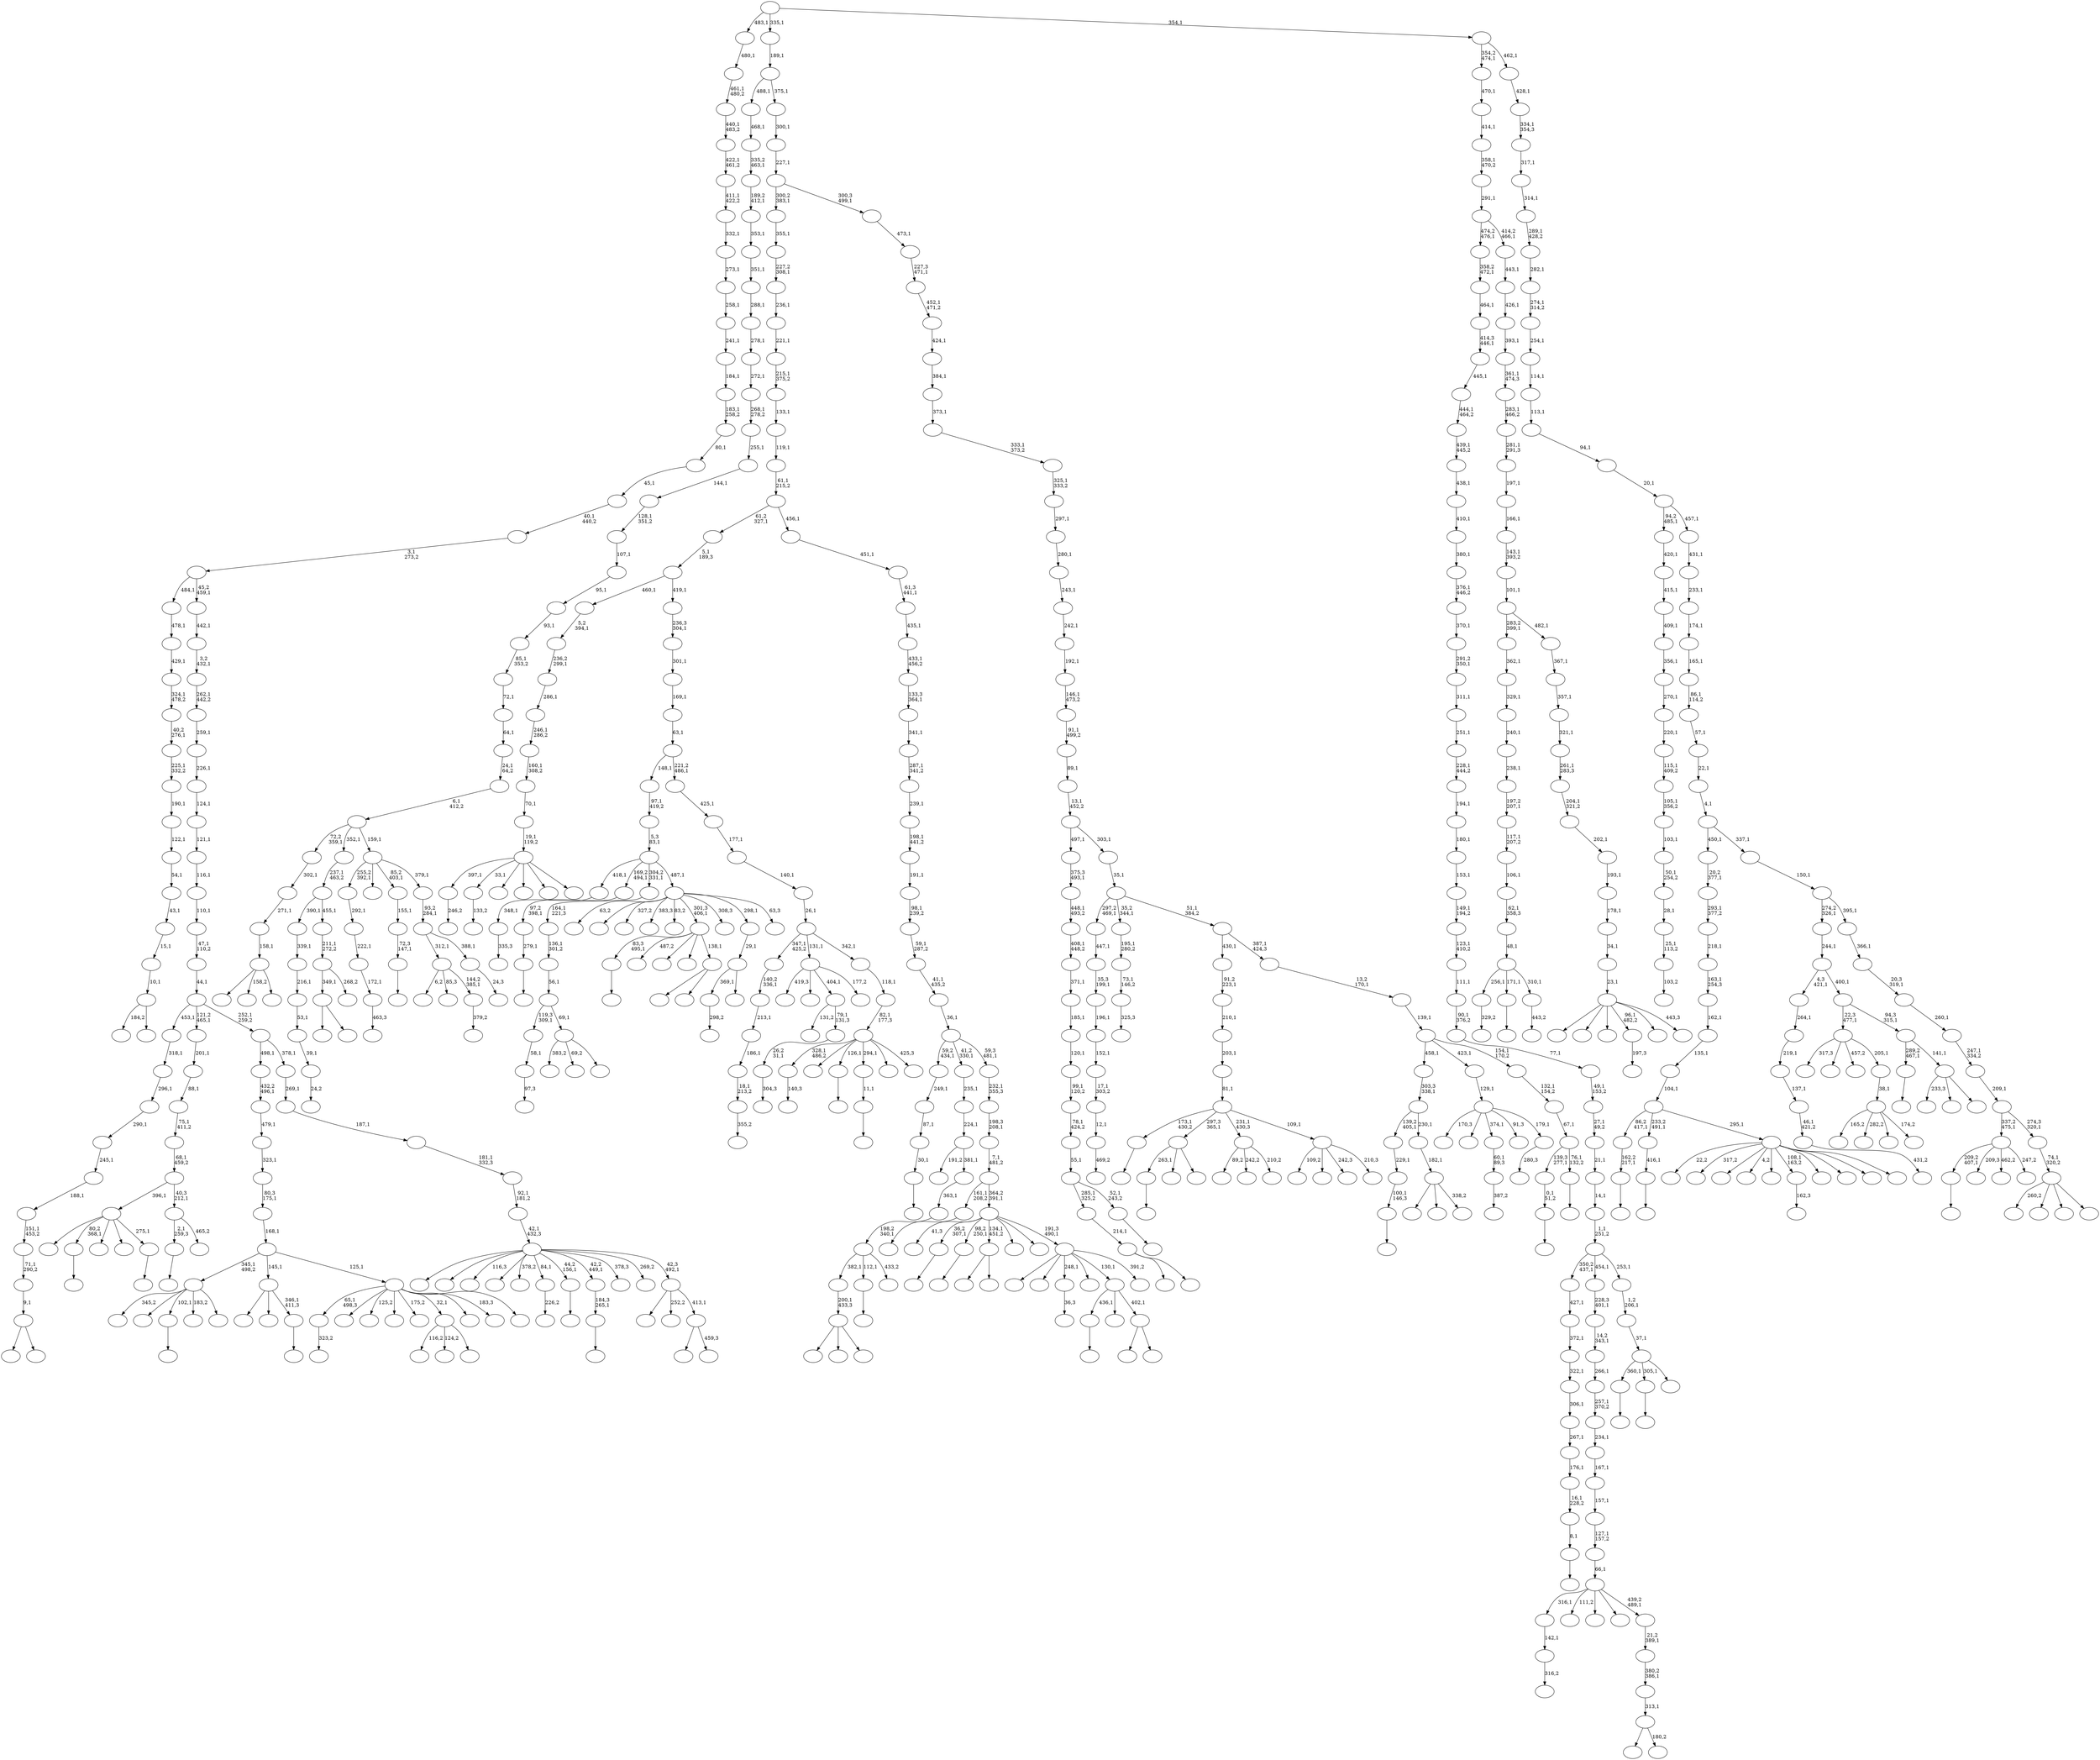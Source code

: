 digraph T {
	700 [label=""]
	699 [label=""]
	698 [label=""]
	697 [label=""]
	696 [label=""]
	695 [label=""]
	694 [label=""]
	693 [label=""]
	692 [label=""]
	691 [label=""]
	690 [label=""]
	689 [label=""]
	688 [label=""]
	687 [label=""]
	686 [label=""]
	685 [label=""]
	684 [label=""]
	683 [label=""]
	682 [label=""]
	681 [label=""]
	680 [label=""]
	679 [label=""]
	678 [label=""]
	677 [label=""]
	676 [label=""]
	675 [label=""]
	674 [label=""]
	673 [label=""]
	672 [label=""]
	671 [label=""]
	670 [label=""]
	669 [label=""]
	668 [label=""]
	667 [label=""]
	666 [label=""]
	665 [label=""]
	664 [label=""]
	663 [label=""]
	662 [label=""]
	661 [label=""]
	660 [label=""]
	659 [label=""]
	658 [label=""]
	657 [label=""]
	656 [label=""]
	655 [label=""]
	654 [label=""]
	653 [label=""]
	652 [label=""]
	651 [label=""]
	650 [label=""]
	649 [label=""]
	648 [label=""]
	647 [label=""]
	646 [label=""]
	645 [label=""]
	644 [label=""]
	643 [label=""]
	642 [label=""]
	641 [label=""]
	640 [label=""]
	639 [label=""]
	638 [label=""]
	637 [label=""]
	636 [label=""]
	635 [label=""]
	634 [label=""]
	633 [label=""]
	632 [label=""]
	631 [label=""]
	630 [label=""]
	629 [label=""]
	628 [label=""]
	627 [label=""]
	626 [label=""]
	625 [label=""]
	624 [label=""]
	623 [label=""]
	622 [label=""]
	621 [label=""]
	620 [label=""]
	619 [label=""]
	618 [label=""]
	617 [label=""]
	616 [label=""]
	615 [label=""]
	614 [label=""]
	613 [label=""]
	612 [label=""]
	611 [label=""]
	610 [label=""]
	609 [label=""]
	608 [label=""]
	607 [label=""]
	606 [label=""]
	605 [label=""]
	604 [label=""]
	603 [label=""]
	602 [label=""]
	601 [label=""]
	600 [label=""]
	599 [label=""]
	598 [label=""]
	597 [label=""]
	596 [label=""]
	595 [label=""]
	594 [label=""]
	593 [label=""]
	592 [label=""]
	591 [label=""]
	590 [label=""]
	589 [label=""]
	588 [label=""]
	587 [label=""]
	586 [label=""]
	585 [label=""]
	584 [label=""]
	583 [label=""]
	582 [label=""]
	581 [label=""]
	580 [label=""]
	579 [label=""]
	578 [label=""]
	577 [label=""]
	576 [label=""]
	575 [label=""]
	574 [label=""]
	573 [label=""]
	572 [label=""]
	571 [label=""]
	570 [label=""]
	569 [label=""]
	568 [label=""]
	567 [label=""]
	566 [label=""]
	565 [label=""]
	564 [label=""]
	563 [label=""]
	562 [label=""]
	561 [label=""]
	560 [label=""]
	559 [label=""]
	558 [label=""]
	557 [label=""]
	556 [label=""]
	555 [label=""]
	554 [label=""]
	553 [label=""]
	552 [label=""]
	551 [label=""]
	550 [label=""]
	549 [label=""]
	548 [label=""]
	547 [label=""]
	546 [label=""]
	545 [label=""]
	544 [label=""]
	543 [label=""]
	542 [label=""]
	541 [label=""]
	540 [label=""]
	539 [label=""]
	538 [label=""]
	537 [label=""]
	536 [label=""]
	535 [label=""]
	534 [label=""]
	533 [label=""]
	532 [label=""]
	531 [label=""]
	530 [label=""]
	529 [label=""]
	528 [label=""]
	527 [label=""]
	526 [label=""]
	525 [label=""]
	524 [label=""]
	523 [label=""]
	522 [label=""]
	521 [label=""]
	520 [label=""]
	519 [label=""]
	518 [label=""]
	517 [label=""]
	516 [label=""]
	515 [label=""]
	514 [label=""]
	513 [label=""]
	512 [label=""]
	511 [label=""]
	510 [label=""]
	509 [label=""]
	508 [label=""]
	507 [label=""]
	506 [label=""]
	505 [label=""]
	504 [label=""]
	503 [label=""]
	502 [label=""]
	501 [label=""]
	500 [label=""]
	499 [label=""]
	498 [label=""]
	497 [label=""]
	496 [label=""]
	495 [label=""]
	494 [label=""]
	493 [label=""]
	492 [label=""]
	491 [label=""]
	490 [label=""]
	489 [label=""]
	488 [label=""]
	487 [label=""]
	486 [label=""]
	485 [label=""]
	484 [label=""]
	483 [label=""]
	482 [label=""]
	481 [label=""]
	480 [label=""]
	479 [label=""]
	478 [label=""]
	477 [label=""]
	476 [label=""]
	475 [label=""]
	474 [label=""]
	473 [label=""]
	472 [label=""]
	471 [label=""]
	470 [label=""]
	469 [label=""]
	468 [label=""]
	467 [label=""]
	466 [label=""]
	465 [label=""]
	464 [label=""]
	463 [label=""]
	462 [label=""]
	461 [label=""]
	460 [label=""]
	459 [label=""]
	458 [label=""]
	457 [label=""]
	456 [label=""]
	455 [label=""]
	454 [label=""]
	453 [label=""]
	452 [label=""]
	451 [label=""]
	450 [label=""]
	449 [label=""]
	448 [label=""]
	447 [label=""]
	446 [label=""]
	445 [label=""]
	444 [label=""]
	443 [label=""]
	442 [label=""]
	441 [label=""]
	440 [label=""]
	439 [label=""]
	438 [label=""]
	437 [label=""]
	436 [label=""]
	435 [label=""]
	434 [label=""]
	433 [label=""]
	432 [label=""]
	431 [label=""]
	430 [label=""]
	429 [label=""]
	428 [label=""]
	427 [label=""]
	426 [label=""]
	425 [label=""]
	424 [label=""]
	423 [label=""]
	422 [label=""]
	421 [label=""]
	420 [label=""]
	419 [label=""]
	418 [label=""]
	417 [label=""]
	416 [label=""]
	415 [label=""]
	414 [label=""]
	413 [label=""]
	412 [label=""]
	411 [label=""]
	410 [label=""]
	409 [label=""]
	408 [label=""]
	407 [label=""]
	406 [label=""]
	405 [label=""]
	404 [label=""]
	403 [label=""]
	402 [label=""]
	401 [label=""]
	400 [label=""]
	399 [label=""]
	398 [label=""]
	397 [label=""]
	396 [label=""]
	395 [label=""]
	394 [label=""]
	393 [label=""]
	392 [label=""]
	391 [label=""]
	390 [label=""]
	389 [label=""]
	388 [label=""]
	387 [label=""]
	386 [label=""]
	385 [label=""]
	384 [label=""]
	383 [label=""]
	382 [label=""]
	381 [label=""]
	380 [label=""]
	379 [label=""]
	378 [label=""]
	377 [label=""]
	376 [label=""]
	375 [label=""]
	374 [label=""]
	373 [label=""]
	372 [label=""]
	371 [label=""]
	370 [label=""]
	369 [label=""]
	368 [label=""]
	367 [label=""]
	366 [label=""]
	365 [label=""]
	364 [label=""]
	363 [label=""]
	362 [label=""]
	361 [label=""]
	360 [label=""]
	359 [label=""]
	358 [label=""]
	357 [label=""]
	356 [label=""]
	355 [label=""]
	354 [label=""]
	353 [label=""]
	352 [label=""]
	351 [label=""]
	350 [label=""]
	349 [label=""]
	348 [label=""]
	347 [label=""]
	346 [label=""]
	345 [label=""]
	344 [label=""]
	343 [label=""]
	342 [label=""]
	341 [label=""]
	340 [label=""]
	339 [label=""]
	338 [label=""]
	337 [label=""]
	336 [label=""]
	335 [label=""]
	334 [label=""]
	333 [label=""]
	332 [label=""]
	331 [label=""]
	330 [label=""]
	329 [label=""]
	328 [label=""]
	327 [label=""]
	326 [label=""]
	325 [label=""]
	324 [label=""]
	323 [label=""]
	322 [label=""]
	321 [label=""]
	320 [label=""]
	319 [label=""]
	318 [label=""]
	317 [label=""]
	316 [label=""]
	315 [label=""]
	314 [label=""]
	313 [label=""]
	312 [label=""]
	311 [label=""]
	310 [label=""]
	309 [label=""]
	308 [label=""]
	307 [label=""]
	306 [label=""]
	305 [label=""]
	304 [label=""]
	303 [label=""]
	302 [label=""]
	301 [label=""]
	300 [label=""]
	299 [label=""]
	298 [label=""]
	297 [label=""]
	296 [label=""]
	295 [label=""]
	294 [label=""]
	293 [label=""]
	292 [label=""]
	291 [label=""]
	290 [label=""]
	289 [label=""]
	288 [label=""]
	287 [label=""]
	286 [label=""]
	285 [label=""]
	284 [label=""]
	283 [label=""]
	282 [label=""]
	281 [label=""]
	280 [label=""]
	279 [label=""]
	278 [label=""]
	277 [label=""]
	276 [label=""]
	275 [label=""]
	274 [label=""]
	273 [label=""]
	272 [label=""]
	271 [label=""]
	270 [label=""]
	269 [label=""]
	268 [label=""]
	267 [label=""]
	266 [label=""]
	265 [label=""]
	264 [label=""]
	263 [label=""]
	262 [label=""]
	261 [label=""]
	260 [label=""]
	259 [label=""]
	258 [label=""]
	257 [label=""]
	256 [label=""]
	255 [label=""]
	254 [label=""]
	253 [label=""]
	252 [label=""]
	251 [label=""]
	250 [label=""]
	249 [label=""]
	248 [label=""]
	247 [label=""]
	246 [label=""]
	245 [label=""]
	244 [label=""]
	243 [label=""]
	242 [label=""]
	241 [label=""]
	240 [label=""]
	239 [label=""]
	238 [label=""]
	237 [label=""]
	236 [label=""]
	235 [label=""]
	234 [label=""]
	233 [label=""]
	232 [label=""]
	231 [label=""]
	230 [label=""]
	229 [label=""]
	228 [label=""]
	227 [label=""]
	226 [label=""]
	225 [label=""]
	224 [label=""]
	223 [label=""]
	222 [label=""]
	221 [label=""]
	220 [label=""]
	219 [label=""]
	218 [label=""]
	217 [label=""]
	216 [label=""]
	215 [label=""]
	214 [label=""]
	213 [label=""]
	212 [label=""]
	211 [label=""]
	210 [label=""]
	209 [label=""]
	208 [label=""]
	207 [label=""]
	206 [label=""]
	205 [label=""]
	204 [label=""]
	203 [label=""]
	202 [label=""]
	201 [label=""]
	200 [label=""]
	199 [label=""]
	198 [label=""]
	197 [label=""]
	196 [label=""]
	195 [label=""]
	194 [label=""]
	193 [label=""]
	192 [label=""]
	191 [label=""]
	190 [label=""]
	189 [label=""]
	188 [label=""]
	187 [label=""]
	186 [label=""]
	185 [label=""]
	184 [label=""]
	183 [label=""]
	182 [label=""]
	181 [label=""]
	180 [label=""]
	179 [label=""]
	178 [label=""]
	177 [label=""]
	176 [label=""]
	175 [label=""]
	174 [label=""]
	173 [label=""]
	172 [label=""]
	171 [label=""]
	170 [label=""]
	169 [label=""]
	168 [label=""]
	167 [label=""]
	166 [label=""]
	165 [label=""]
	164 [label=""]
	163 [label=""]
	162 [label=""]
	161 [label=""]
	160 [label=""]
	159 [label=""]
	158 [label=""]
	157 [label=""]
	156 [label=""]
	155 [label=""]
	154 [label=""]
	153 [label=""]
	152 [label=""]
	151 [label=""]
	150 [label=""]
	149 [label=""]
	148 [label=""]
	147 [label=""]
	146 [label=""]
	145 [label=""]
	144 [label=""]
	143 [label=""]
	142 [label=""]
	141 [label=""]
	140 [label=""]
	139 [label=""]
	138 [label=""]
	137 [label=""]
	136 [label=""]
	135 [label=""]
	134 [label=""]
	133 [label=""]
	132 [label=""]
	131 [label=""]
	130 [label=""]
	129 [label=""]
	128 [label=""]
	127 [label=""]
	126 [label=""]
	125 [label=""]
	124 [label=""]
	123 [label=""]
	122 [label=""]
	121 [label=""]
	120 [label=""]
	119 [label=""]
	118 [label=""]
	117 [label=""]
	116 [label=""]
	115 [label=""]
	114 [label=""]
	113 [label=""]
	112 [label=""]
	111 [label=""]
	110 [label=""]
	109 [label=""]
	108 [label=""]
	107 [label=""]
	106 [label=""]
	105 [label=""]
	104 [label=""]
	103 [label=""]
	102 [label=""]
	101 [label=""]
	100 [label=""]
	99 [label=""]
	98 [label=""]
	97 [label=""]
	96 [label=""]
	95 [label=""]
	94 [label=""]
	93 [label=""]
	92 [label=""]
	91 [label=""]
	90 [label=""]
	89 [label=""]
	88 [label=""]
	87 [label=""]
	86 [label=""]
	85 [label=""]
	84 [label=""]
	83 [label=""]
	82 [label=""]
	81 [label=""]
	80 [label=""]
	79 [label=""]
	78 [label=""]
	77 [label=""]
	76 [label=""]
	75 [label=""]
	74 [label=""]
	73 [label=""]
	72 [label=""]
	71 [label=""]
	70 [label=""]
	69 [label=""]
	68 [label=""]
	67 [label=""]
	66 [label=""]
	65 [label=""]
	64 [label=""]
	63 [label=""]
	62 [label=""]
	61 [label=""]
	60 [label=""]
	59 [label=""]
	58 [label=""]
	57 [label=""]
	56 [label=""]
	55 [label=""]
	54 [label=""]
	53 [label=""]
	52 [label=""]
	51 [label=""]
	50 [label=""]
	49 [label=""]
	48 [label=""]
	47 [label=""]
	46 [label=""]
	45 [label=""]
	44 [label=""]
	43 [label=""]
	42 [label=""]
	41 [label=""]
	40 [label=""]
	39 [label=""]
	38 [label=""]
	37 [label=""]
	36 [label=""]
	35 [label=""]
	34 [label=""]
	33 [label=""]
	32 [label=""]
	31 [label=""]
	30 [label=""]
	29 [label=""]
	28 [label=""]
	27 [label=""]
	26 [label=""]
	25 [label=""]
	24 [label=""]
	23 [label=""]
	22 [label=""]
	21 [label=""]
	20 [label=""]
	19 [label=""]
	18 [label=""]
	17 [label=""]
	16 [label=""]
	15 [label=""]
	14 [label=""]
	13 [label=""]
	12 [label=""]
	11 [label=""]
	10 [label=""]
	9 [label=""]
	8 [label=""]
	7 [label=""]
	6 [label=""]
	5 [label=""]
	4 [label=""]
	3 [label=""]
	2 [label=""]
	1 [label=""]
	0 [label=""]
	689 -> 690 [label="431,2"]
	688 -> 689 [label="46,1\n421,2"]
	687 -> 688 [label="137,1"]
	686 -> 687 [label="219,1"]
	685 -> 686 [label="264,1"]
	683 -> 684 [label="469,2"]
	682 -> 683 [label="12,1"]
	681 -> 682 [label="17,1\n303,2"]
	680 -> 681 [label="152,1"]
	679 -> 680 [label="196,1"]
	678 -> 679 [label="35,3\n199,1"]
	677 -> 678 [label="447,1"]
	675 -> 676 [label="197,3"]
	670 -> 671 [label="335,3"]
	669 -> 670 [label="348,1"]
	667 -> 668 [label=""]
	662 -> 663 [label=""]
	660 -> 661 [label="246,2"]
	657 -> 658 [label=""]
	652 -> 653 [label="133,2"]
	649 -> 650 [label="329,2"]
	646 -> 647 [label="103,2"]
	645 -> 646 [label="25,1\n113,2"]
	644 -> 645 [label="28,1"]
	643 -> 644 [label="50,1\n254,2"]
	642 -> 643 [label="103,1"]
	641 -> 642 [label="105,1\n356,2"]
	640 -> 641 [label="115,1\n409,2"]
	639 -> 640 [label="220,1"]
	638 -> 639 [label="270,1"]
	637 -> 638 [label="356,1"]
	636 -> 637 [label="409,1"]
	635 -> 636 [label="415,1"]
	634 -> 635 [label="420,1"]
	631 -> 632 [label=""]
	628 -> 629 [label=""]
	623 -> 624 [label="316,2"]
	622 -> 623 [label="142,1"]
	620 -> 621 [label=""]
	619 -> 620 [label="8,1"]
	618 -> 619 [label="16,1\n228,2"]
	617 -> 618 [label="176,1"]
	616 -> 617 [label="267,1"]
	615 -> 616 [label="306,1"]
	614 -> 615 [label="322,1"]
	613 -> 614 [label="372,1"]
	612 -> 613 [label="427,1"]
	609 -> 610 [label="323,2"]
	607 -> 608 [label="36,3"]
	600 -> 601 [label=""]
	599 -> 600 [label="162,2\n217,1"]
	594 -> 595 [label="24,2"]
	593 -> 594 [label="39,1"]
	592 -> 593 [label="53,1"]
	591 -> 592 [label="216,1"]
	590 -> 591 [label="339,1"]
	585 -> 586 [label="379,2"]
	584 -> 674 [label="6,2"]
	584 -> 611 [label="85,3"]
	584 -> 585 [label="144,2\n385,1"]
	579 -> 580 [label=""]
	576 -> 577 [label=""]
	574 -> 575 [label=""]
	573 -> 574 [label="0,1\n51,2"]
	570 -> 571 [label="463,3"]
	569 -> 570 [label="172,1"]
	568 -> 569 [label="222,1"]
	567 -> 568 [label="292,1"]
	562 -> 657 [label="263,1"]
	562 -> 581 [label=""]
	562 -> 563 [label=""]
	559 -> 560 [label="97,3"]
	558 -> 559 [label="58,1"]
	556 -> 557 [label="298,2"]
	548 -> 549 [label=""]
	546 -> 547 [label=""]
	545 -> 546 [label="416,1"]
	541 -> 542 [label=""]
	540 -> 541 [label="30,1"]
	539 -> 540 [label="87,1"]
	538 -> 539 [label="249,1"]
	534 -> 535 [label="226,2"]
	528 -> 529 [label="140,3"]
	523 -> 524 [label="387,2"]
	522 -> 523 [label="60,1\n89,3"]
	518 -> 519 [label=""]
	516 -> 517 [label=""]
	514 -> 630 [label=""]
	514 -> 515 [label=""]
	513 -> 514 [label="214,1"]
	511 -> 512 [label=""]
	509 -> 510 [label=""]
	507 -> 508 [label=""]
	506 -> 672 [label=""]
	506 -> 662 [label="80,2\n368,1"]
	506 -> 597 [label=""]
	506 -> 527 [label=""]
	506 -> 507 [label="275,1"]
	503 -> 660 [label="397,1"]
	503 -> 652 [label="33,1"]
	503 -> 648 [label=""]
	503 -> 633 [label=""]
	503 -> 572 [label=""]
	503 -> 504 [label=""]
	502 -> 503 [label="19,1\n119,2"]
	501 -> 502 [label="70,1"]
	500 -> 501 [label="160,1\n308,2"]
	499 -> 500 [label="246,1\n286,2"]
	498 -> 499 [label="286,1"]
	497 -> 498 [label="236,2\n299,1"]
	496 -> 497 [label="5,2\n394,1"]
	494 -> 495 [label=""]
	490 -> 491 [label=""]
	485 -> 486 [label=""]
	484 -> 485 [label="184,3\n265,1"]
	480 -> 481 [label="325,3"]
	479 -> 480 [label="73,1\n146,2"]
	478 -> 479 [label="195,1\n280,2"]
	476 -> 477 [label=""]
	475 -> 476 [label="100,1\n146,3"]
	474 -> 475 [label="229,1"]
	472 -> 473 [label=""]
	471 -> 513 [label="285,1\n325,2"]
	471 -> 472 [label="52,1\n243,2"]
	470 -> 471 [label="55,1"]
	469 -> 470 [label="78,1\n424,2"]
	468 -> 469 [label="99,1\n120,2"]
	467 -> 468 [label="120,1"]
	466 -> 467 [label="185,1"]
	465 -> 466 [label="371,1"]
	464 -> 465 [label="408,1\n448,2"]
	463 -> 464 [label="448,1\n493,2"]
	462 -> 463 [label="375,3\n493,1"]
	460 -> 596 [label=""]
	460 -> 461 [label="180,2"]
	459 -> 460 [label="313,1"]
	458 -> 459 [label="380,2\n386,1"]
	457 -> 458 [label="21,2\n389,1"]
	456 -> 622 [label="316,1"]
	456 -> 603 [label="111,2"]
	456 -> 588 [label=""]
	456 -> 488 [label=""]
	456 -> 457 [label="439,2\n489,1"]
	455 -> 456 [label="66,1"]
	454 -> 455 [label="127,1\n157,2"]
	453 -> 454 [label="157,1"]
	452 -> 453 [label="167,1"]
	451 -> 452 [label="234,1"]
	450 -> 451 [label="257,1\n370,2"]
	449 -> 450 [label="266,1"]
	448 -> 449 [label="14,2\n343,1"]
	447 -> 448 [label="228,3\n401,1"]
	445 -> 446 [label=""]
	442 -> 443 [label="355,2"]
	441 -> 442 [label="18,1\n213,2"]
	440 -> 441 [label="186,1"]
	439 -> 440 [label="213,1"]
	438 -> 439 [label="140,2\n336,1"]
	433 -> 627 [label=""]
	433 -> 487 [label=""]
	433 -> 434 [label=""]
	432 -> 433 [label="200,1\n433,3"]
	429 -> 602 [label=""]
	429 -> 430 [label=""]
	424 -> 656 [label=""]
	424 -> 425 [label=""]
	423 -> 424 [label="9,1"]
	422 -> 423 [label="71,1\n290,2"]
	421 -> 422 [label="151,1\n453,2"]
	420 -> 421 [label="188,1"]
	419 -> 420 [label="245,1"]
	418 -> 419 [label="290,1"]
	417 -> 418 [label="296,1"]
	416 -> 417 [label="318,1"]
	413 -> 414 [label="162,3"]
	409 -> 410 [label="443,2"]
	408 -> 649 [label="256,1"]
	408 -> 516 [label="171,1"]
	408 -> 409 [label="310,1"]
	407 -> 408 [label="48,1"]
	406 -> 407 [label="62,1\n358,3"]
	405 -> 406 [label="106,1"]
	404 -> 405 [label="117,1\n207,2"]
	403 -> 404 [label="197,2\n207,1"]
	402 -> 403 [label="238,1"]
	401 -> 402 [label="240,1"]
	400 -> 401 [label="329,1"]
	399 -> 400 [label="362,1"]
	397 -> 665 [label="89,2"]
	397 -> 483 [label="242,2"]
	397 -> 398 [label="210,2"]
	395 -> 626 [label=""]
	395 -> 532 [label="158,2"]
	395 -> 396 [label=""]
	394 -> 395 [label="158,1"]
	393 -> 394 [label="271,1"]
	392 -> 393 [label="302,1"]
	390 -> 579 [label="360,1"]
	390 -> 490 [label="305,1"]
	390 -> 391 [label=""]
	389 -> 390 [label="37,1"]
	388 -> 389 [label="1,2\n206,1"]
	387 -> 612 [label="350,2\n437,1"]
	387 -> 447 [label="454,1"]
	387 -> 388 [label="253,1"]
	386 -> 387 [label="1,1\n251,2"]
	385 -> 386 [label="14,1"]
	384 -> 385 [label="21,1"]
	383 -> 384 [label="27,1\n49,2"]
	382 -> 383 [label="49,1\n153,2"]
	381 -> 382 [label="77,1"]
	380 -> 381 [label="90,1\n376,2"]
	379 -> 380 [label="111,1"]
	378 -> 379 [label="123,1\n410,2"]
	377 -> 378 [label="149,1\n194,2"]
	376 -> 377 [label="153,1"]
	375 -> 376 [label="180,1"]
	374 -> 375 [label="194,1"]
	373 -> 374 [label="228,1\n444,2"]
	372 -> 373 [label="251,1"]
	371 -> 372 [label="311,1"]
	370 -> 371 [label="291,2\n350,1"]
	369 -> 370 [label="370,1"]
	368 -> 369 [label="376,1\n446,2"]
	367 -> 368 [label="380,1"]
	366 -> 367 [label="410,1"]
	365 -> 366 [label="438,1"]
	364 -> 365 [label="439,1\n445,2"]
	363 -> 364 [label="444,1\n464,2"]
	362 -> 363 [label="445,1"]
	361 -> 362 [label="414,3\n446,1"]
	360 -> 361 [label="464,1"]
	359 -> 360 [label="358,2\n472,1"]
	356 -> 693 [label=""]
	356 -> 544 [label=""]
	356 -> 357 [label="338,2"]
	355 -> 356 [label="182,1"]
	354 -> 474 [label="139,2\n405,1"]
	354 -> 355 [label="230,1"]
	353 -> 354 [label="303,3\n338,1"]
	349 -> 699 [label="165,2"]
	349 -> 555 [label="282,2"]
	349 -> 525 [label=""]
	349 -> 350 [label="174,2"]
	348 -> 349 [label="38,1"]
	347 -> 694 [label="317,3"]
	347 -> 431 [label=""]
	347 -> 427 [label="457,2"]
	347 -> 348 [label="205,1"]
	345 -> 583 [label="345,2"]
	345 -> 553 [label=""]
	345 -> 445 [label="102,1"]
	345 -> 412 [label="183,2"]
	345 -> 346 [label=""]
	341 -> 554 [label=""]
	341 -> 342 [label=""]
	338 -> 582 [label="116,2"]
	338 -> 426 [label="124,2"]
	338 -> 339 [label=""]
	335 -> 336 [label=""]
	334 -> 335 [label="72,3\n147,1"]
	333 -> 334 [label="155,1"]
	331 -> 332 [label=""]
	329 -> 330 [label="304,3"]
	328 -> 329 [label="26,2\n31,1"]
	327 -> 437 [label="131,2"]
	327 -> 328 [label="79,1\n131,3"]
	325 -> 326 [label=""]
	318 -> 319 [label=""]
	315 -> 551 [label="109,2"]
	315 -> 521 [label=""]
	315 -> 492 [label="242,3"]
	315 -> 316 [label="210,3"]
	314 -> 628 [label="173,1\n430,2"]
	314 -> 562 [label="297,3\n365,1"]
	314 -> 397 [label="231,1\n430,3"]
	314 -> 315 [label="109,1"]
	313 -> 314 [label="81,1"]
	312 -> 313 [label="203,1"]
	311 -> 312 [label="210,1"]
	310 -> 311 [label="91,2\n223,1"]
	307 -> 664 [label=""]
	307 -> 308 [label=""]
	306 -> 548 [label="83,3\n495,1"]
	306 -> 530 [label="487,2"]
	306 -> 435 [label=""]
	306 -> 324 [label=""]
	306 -> 307 [label="138,1"]
	304 -> 305 [label=""]
	303 -> 304 [label="279,1"]
	302 -> 303 [label="97,2\n398,1"]
	298 -> 598 [label="419,3"]
	298 -> 537 [label=""]
	298 -> 327 [label="404,1"]
	298 -> 299 [label="177,2"]
	296 -> 432 [label="382,1"]
	296 -> 325 [label="112,1"]
	296 -> 297 [label="433,2"]
	295 -> 296 [label="198,2\n340,1"]
	294 -> 295 [label="363,1"]
	293 -> 531 [label="191,2"]
	293 -> 294 [label="381,1"]
	292 -> 293 [label="224,1"]
	291 -> 292 [label="235,1"]
	288 -> 526 [label="233,3"]
	288 -> 317 [label=""]
	288 -> 289 [label=""]
	287 -> 494 [label="289,2\n467,1"]
	287 -> 288 [label="141,1"]
	286 -> 347 [label="22,3\n477,1"]
	286 -> 287 [label="94,3\n315,1"]
	285 -> 685 [label="4,3\n421,1"]
	285 -> 286 [label="400,1"]
	284 -> 285 [label="244,1"]
	281 -> 556 [label="369,1"]
	281 -> 282 [label=""]
	280 -> 281 [label="29,1"]
	278 -> 511 [label="2,1\n259,3"]
	278 -> 279 [label="465,2"]
	277 -> 506 [label="396,1"]
	277 -> 278 [label="40,3\n212,1"]
	276 -> 277 [label="68,1\n459,2"]
	275 -> 276 [label="75,1\n411,2"]
	274 -> 275 [label="88,1"]
	273 -> 274 [label="201,1"]
	270 -> 271 [label=""]
	269 -> 666 [label=""]
	269 -> 322 [label=""]
	269 -> 270 [label="346,1\n411,3"]
	267 -> 268 [label=""]
	266 -> 267 [label="11,1"]
	264 -> 654 [label="383,2"]
	264 -> 605 [label="69,2"]
	264 -> 265 [label=""]
	263 -> 558 [label="119,3\n309,1"]
	263 -> 264 [label="69,1"]
	262 -> 263 [label="56,1"]
	261 -> 262 [label="136,1\n301,2"]
	260 -> 261 [label="164,1\n221,3"]
	258 -> 609 [label="65,1\n498,3"]
	258 -> 543 [label=""]
	258 -> 493 [label="125,2"]
	258 -> 428 [label=""]
	258 -> 411 [label="175,2"]
	258 -> 338 [label="32,1"]
	258 -> 321 [label=""]
	258 -> 272 [label="183,3"]
	258 -> 259 [label=""]
	257 -> 345 [label="345,1\n498,2"]
	257 -> 269 [label="145,1"]
	257 -> 258 [label="125,1"]
	256 -> 257 [label="168,1"]
	255 -> 256 [label="80,3\n175,1"]
	254 -> 255 [label="323,1"]
	253 -> 254 [label="479,1"]
	252 -> 253 [label="432,2\n496,1"]
	250 -> 251 [label="280,3"]
	249 -> 696 [label="170,3"]
	249 -> 692 [label=""]
	249 -> 522 [label="374,1"]
	249 -> 351 [label="91,3"]
	249 -> 250 [label="179,1"]
	248 -> 249 [label="129,1"]
	246 -> 606 [label="184,2"]
	246 -> 247 [label=""]
	245 -> 246 [label="10,1"]
	244 -> 245 [label="15,1"]
	243 -> 244 [label="43,1"]
	242 -> 243 [label="54,1"]
	241 -> 242 [label="122,1"]
	240 -> 241 [label="190,1"]
	239 -> 240 [label="225,1\n332,2"]
	238 -> 239 [label="40,2\n276,1"]
	237 -> 238 [label="324,1\n478,2"]
	236 -> 237 [label="429,1"]
	235 -> 236 [label="478,1"]
	232 -> 341 [label="349,1"]
	232 -> 233 [label="268,2"]
	231 -> 232 [label="211,1\n272,2"]
	230 -> 590 [label="390,1"]
	230 -> 231 [label="455,1"]
	229 -> 230 [label="237,1\n463,2"]
	227 -> 700 [label=""]
	227 -> 698 [label=""]
	227 -> 695 [label=""]
	227 -> 675 [label="96,1\n482,2"]
	227 -> 589 [label=""]
	227 -> 228 [label="443,3"]
	226 -> 227 [label="23,1"]
	225 -> 226 [label="34,1"]
	224 -> 225 [label="178,1"]
	223 -> 224 [label="193,1"]
	222 -> 223 [label="202,1"]
	221 -> 222 [label="204,1\n321,2"]
	220 -> 221 [label="261,1\n283,3"]
	219 -> 220 [label="321,1"]
	218 -> 219 [label="357,1"]
	217 -> 218 [label="367,1"]
	216 -> 399 [label="283,2\n399,1"]
	216 -> 217 [label="482,1"]
	215 -> 216 [label="101,1"]
	214 -> 215 [label="143,1\n393,2"]
	213 -> 214 [label="166,1"]
	212 -> 213 [label="197,1"]
	211 -> 212 [label="281,1\n291,3"]
	210 -> 211 [label="283,1\n466,2"]
	209 -> 210 [label="361,1\n474,3"]
	208 -> 209 [label="393,1"]
	207 -> 208 [label="426,1"]
	206 -> 207 [label="443,1"]
	205 -> 359 [label="474,2\n476,1"]
	205 -> 206 [label="414,2\n466,1"]
	204 -> 205 [label="291,1"]
	203 -> 204 [label="358,1\n470,2"]
	202 -> 203 [label="414,1"]
	201 -> 202 [label="470,1"]
	199 -> 320 [label=""]
	199 -> 200 [label="459,3"]
	198 -> 587 [label=""]
	198 -> 323 [label="252,2"]
	198 -> 199 [label="413,1"]
	197 -> 673 [label=""]
	197 -> 659 [label=""]
	197 -> 625 [label="116,3"]
	197 -> 565 [label=""]
	197 -> 550 [label="378,2"]
	197 -> 534 [label="84,1"]
	197 -> 509 [label="44,2\n156,1"]
	197 -> 484 [label="42,2\n449,1"]
	197 -> 309 [label="378,3"]
	197 -> 301 [label="269,2"]
	197 -> 198 [label="42,3\n492,1"]
	196 -> 197 [label="42,1\n432,3"]
	195 -> 196 [label="92,1\n181,2"]
	194 -> 195 [label="181,1\n332,3"]
	193 -> 194 [label="187,1"]
	192 -> 193 [label="269,1"]
	191 -> 252 [label="498,1"]
	191 -> 192 [label="378,1"]
	190 -> 416 [label="453,1"]
	190 -> 273 [label="121,2\n465,1"]
	190 -> 191 [label="252,1\n259,2"]
	189 -> 190 [label="44,1"]
	188 -> 189 [label="47,1\n110,2"]
	187 -> 188 [label="110,1"]
	186 -> 187 [label="116,1"]
	185 -> 186 [label="121,1"]
	184 -> 185 [label="124,1"]
	183 -> 184 [label="226,1"]
	182 -> 183 [label="259,1"]
	181 -> 182 [label="262,1\n442,2"]
	180 -> 181 [label="3,2\n432,1"]
	179 -> 180 [label="442,1"]
	178 -> 235 [label="484,1"]
	178 -> 179 [label="45,2\n459,1"]
	177 -> 178 [label="3,1\n273,2"]
	176 -> 177 [label="40,1\n440,2"]
	175 -> 176 [label="45,1"]
	174 -> 175 [label="80,1"]
	173 -> 174 [label="183,1\n258,2"]
	172 -> 173 [label="184,1"]
	171 -> 172 [label="241,1"]
	170 -> 171 [label="258,1"]
	169 -> 170 [label="273,1"]
	168 -> 169 [label="332,1"]
	167 -> 168 [label="411,1\n422,2"]
	166 -> 167 [label="422,1\n461,2"]
	165 -> 166 [label="440,1\n483,2"]
	164 -> 165 [label="461,1\n480,2"]
	163 -> 164 [label="480,1"]
	161 -> 578 [label="63,2"]
	161 -> 552 [label=""]
	161 -> 489 [label="327,2"]
	161 -> 436 [label="383,3"]
	161 -> 343 [label="83,2"]
	161 -> 306 [label="301,3\n406,1"]
	161 -> 300 [label="308,3"]
	161 -> 280 [label="298,1"]
	161 -> 162 [label="63,3"]
	160 -> 669 [label="418,1"]
	160 -> 302 [label="169,2\n494,1"]
	160 -> 260 [label="304,2\n331,1"]
	160 -> 161 [label="487,1"]
	159 -> 160 [label="5,3\n83,1"]
	158 -> 159 [label="97,1\n419,2"]
	156 -> 651 [label=""]
	156 -> 157 [label=""]
	155 -> 667 [label="436,1"]
	155 -> 505 [label=""]
	155 -> 156 [label="402,1"]
	153 -> 528 [label="328,1\n486,2"]
	153 -> 340 [label=""]
	153 -> 318 [label="126,1"]
	153 -> 266 [label="294,1"]
	153 -> 234 [label=""]
	153 -> 154 [label="425,3"]
	152 -> 153 [label="82,1\n177,3"]
	151 -> 152 [label="118,1"]
	150 -> 438 [label="347,1\n425,2"]
	150 -> 298 [label="131,1"]
	150 -> 151 [label="342,1"]
	149 -> 150 [label="26,1"]
	148 -> 149 [label="140,1"]
	147 -> 148 [label="177,1"]
	146 -> 147 [label="425,1"]
	145 -> 158 [label="148,1"]
	145 -> 146 [label="221,2\n486,1"]
	144 -> 145 [label="63,1"]
	143 -> 144 [label="169,1"]
	142 -> 143 [label="301,1"]
	141 -> 142 [label="236,3\n304,1"]
	140 -> 496 [label="460,1"]
	140 -> 141 [label="419,1"]
	139 -> 140 [label="5,1\n189,3"]
	137 -> 697 [label=""]
	137 -> 655 [label=""]
	137 -> 607 [label="248,1"]
	137 -> 520 [label=""]
	137 -> 155 [label="130,1"]
	137 -> 138 [label="391,2"]
	136 -> 691 [label="41,3"]
	136 -> 576 [label="36,2\n307,1"]
	136 -> 518 [label="98,2\n250,1"]
	136 -> 429 [label="134,1\n451,2"]
	136 -> 344 [label=""]
	136 -> 337 [label=""]
	136 -> 137 [label="191,3\n490,1"]
	135 -> 331 [label="161,1\n208,2"]
	135 -> 136 [label="364,2\n391,1"]
	134 -> 135 [label="7,1\n481,2"]
	133 -> 134 [label="198,3\n208,1"]
	132 -> 133 [label="232,1\n355,3"]
	131 -> 538 [label="59,2\n434,1"]
	131 -> 291 [label="41,2\n330,1"]
	131 -> 132 [label="59,3\n481,1"]
	130 -> 131 [label="36,1"]
	129 -> 130 [label="41,1\n435,2"]
	128 -> 129 [label="59,1\n287,2"]
	127 -> 128 [label="98,1\n239,2"]
	126 -> 127 [label="191,1"]
	125 -> 126 [label="198,1\n441,2"]
	124 -> 125 [label="239,1"]
	123 -> 124 [label="287,1\n341,2"]
	122 -> 123 [label="341,1"]
	121 -> 122 [label="133,3\n364,1"]
	120 -> 121 [label="433,1\n456,2"]
	119 -> 120 [label="435,1"]
	118 -> 119 [label="61,3\n441,1"]
	117 -> 118 [label="451,1"]
	116 -> 139 [label="61,2\n327,1"]
	116 -> 117 [label="456,1"]
	115 -> 116 [label="61,1\n215,2"]
	114 -> 115 [label="119,1"]
	113 -> 114 [label="133,1"]
	112 -> 113 [label="215,1\n375,2"]
	111 -> 112 [label="221,1"]
	110 -> 111 [label="236,1"]
	109 -> 110 [label="227,2\n308,1"]
	108 -> 109 [label="355,1"]
	106 -> 107 [label="24,3"]
	105 -> 584 [label="312,1"]
	105 -> 106 [label="388,1"]
	104 -> 105 [label="93,2\n284,1"]
	103 -> 567 [label="255,2\n392,1"]
	103 -> 536 [label=""]
	103 -> 333 [label="85,2\n403,1"]
	103 -> 104 [label="379,1"]
	102 -> 392 [label="72,2\n359,1"]
	102 -> 229 [label="352,1"]
	102 -> 103 [label="159,1"]
	101 -> 102 [label="6,1\n412,2"]
	100 -> 101 [label="24,1\n64,2"]
	99 -> 100 [label="64,1"]
	98 -> 99 [label="72,1"]
	97 -> 98 [label="85,1\n353,2"]
	96 -> 97 [label="93,1"]
	95 -> 96 [label="95,1"]
	94 -> 95 [label="107,1"]
	93 -> 94 [label="128,1\n351,2"]
	92 -> 93 [label="144,1"]
	91 -> 92 [label="255,1"]
	90 -> 91 [label="268,1\n278,2"]
	89 -> 90 [label="272,1"]
	88 -> 89 [label="278,1"]
	87 -> 88 [label="288,1"]
	86 -> 87 [label="351,1"]
	85 -> 86 [label="353,1"]
	84 -> 85 [label="189,2\n412,1"]
	83 -> 84 [label="335,2\n463,1"]
	82 -> 83 [label="468,1"]
	80 -> 604 [label="22,2"]
	80 -> 566 [label="317,2"]
	80 -> 564 [label=""]
	80 -> 561 [label="4,2"]
	80 -> 482 [label=""]
	80 -> 413 [label="108,1\n163,2"]
	80 -> 358 [label=""]
	80 -> 352 [label=""]
	80 -> 283 [label=""]
	80 -> 81 [label=""]
	79 -> 599 [label="86,2\n417,1"]
	79 -> 545 [label="233,2\n491,1"]
	79 -> 80 [label="295,1"]
	78 -> 79 [label="104,1"]
	77 -> 78 [label="135,1"]
	76 -> 77 [label="162,1"]
	75 -> 76 [label="163,1\n254,3"]
	74 -> 75 [label="218,1"]
	73 -> 74 [label="293,1\n377,2"]
	72 -> 73 [label="20,2\n377,1"]
	69 -> 631 [label="209,2\n407,1"]
	69 -> 533 [label="209,3"]
	69 -> 71 [label="462,2"]
	69 -> 70 [label="247,2"]
	67 -> 68 [label=""]
	66 -> 573 [label="139,3\n277,1"]
	66 -> 67 [label="76,1\n132,2"]
	65 -> 66 [label="67,1"]
	64 -> 65 [label="132,1\n154,2"]
	63 -> 353 [label="458,1"]
	63 -> 248 [label="423,1"]
	63 -> 64 [label="154,1\n170,2"]
	62 -> 63 [label="139,1"]
	61 -> 62 [label="13,2\n170,1"]
	60 -> 310 [label="430,1"]
	60 -> 61 [label="387,1\n424,3"]
	59 -> 677 [label="297,2\n469,1"]
	59 -> 478 [label="35,2\n344,1"]
	59 -> 60 [label="51,1\n384,2"]
	58 -> 59 [label="35,1"]
	57 -> 462 [label="497,1"]
	57 -> 58 [label="303,1"]
	56 -> 57 [label="13,1\n452,2"]
	55 -> 56 [label="89,1"]
	54 -> 55 [label="91,1\n499,2"]
	53 -> 54 [label="146,1\n473,2"]
	52 -> 53 [label="192,1"]
	51 -> 52 [label="242,1"]
	50 -> 51 [label="243,1"]
	49 -> 50 [label="280,1"]
	48 -> 49 [label="297,1"]
	47 -> 48 [label="325,1\n333,2"]
	46 -> 47 [label="333,1\n373,2"]
	45 -> 46 [label="373,1"]
	44 -> 45 [label="384,1"]
	43 -> 44 [label="424,1"]
	42 -> 43 [label="452,1\n471,2"]
	41 -> 42 [label="227,3\n471,1"]
	40 -> 41 [label="473,1"]
	39 -> 108 [label="300,2\n383,1"]
	39 -> 40 [label="300,3\n499,1"]
	38 -> 39 [label="227,1"]
	37 -> 38 [label="300,1"]
	36 -> 82 [label="488,1"]
	36 -> 37 [label="375,1"]
	35 -> 36 [label="189,1"]
	33 -> 444 [label="260,2"]
	33 -> 415 [label=""]
	33 -> 290 [label=""]
	33 -> 34 [label=""]
	32 -> 33 [label="74,1\n320,2"]
	31 -> 69 [label="337,2\n475,1"]
	31 -> 32 [label="274,3\n320,1"]
	30 -> 31 [label="209,1"]
	29 -> 30 [label="247,1\n334,2"]
	28 -> 29 [label="260,1"]
	27 -> 28 [label="20,3\n319,1"]
	26 -> 27 [label="366,1"]
	25 -> 284 [label="274,2\n326,1"]
	25 -> 26 [label="395,1"]
	24 -> 25 [label="150,1"]
	23 -> 72 [label="450,1"]
	23 -> 24 [label="337,1"]
	22 -> 23 [label="4,1"]
	21 -> 22 [label="22,1"]
	20 -> 21 [label="57,1"]
	19 -> 20 [label="86,1\n114,2"]
	18 -> 19 [label="165,1"]
	17 -> 18 [label="174,1"]
	16 -> 17 [label="233,1"]
	15 -> 16 [label="431,1"]
	14 -> 634 [label="94,2\n485,1"]
	14 -> 15 [label="457,1"]
	13 -> 14 [label="20,1"]
	12 -> 13 [label="94,1"]
	11 -> 12 [label="113,1"]
	10 -> 11 [label="114,1"]
	9 -> 10 [label="254,1"]
	8 -> 9 [label="274,1\n314,2"]
	7 -> 8 [label="282,1"]
	6 -> 7 [label="289,1\n428,2"]
	5 -> 6 [label="314,1"]
	4 -> 5 [label="317,1"]
	3 -> 4 [label="334,1\n354,3"]
	2 -> 3 [label="428,1"]
	1 -> 201 [label="354,2\n474,1"]
	1 -> 2 [label="462,1"]
	0 -> 163 [label="483,1"]
	0 -> 35 [label="335,1"]
	0 -> 1 [label="354,1"]
}
